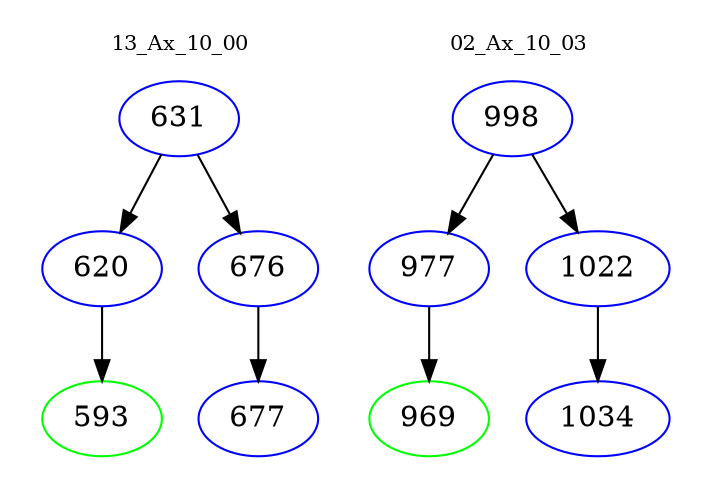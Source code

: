 digraph{
subgraph cluster_0 {
color = white
label = "13_Ax_10_00";
fontsize=10;
T0_631 [label="631", color="blue"]
T0_631 -> T0_620 [color="black"]
T0_620 [label="620", color="blue"]
T0_620 -> T0_593 [color="black"]
T0_593 [label="593", color="green"]
T0_631 -> T0_676 [color="black"]
T0_676 [label="676", color="blue"]
T0_676 -> T0_677 [color="black"]
T0_677 [label="677", color="blue"]
}
subgraph cluster_1 {
color = white
label = "02_Ax_10_03";
fontsize=10;
T1_998 [label="998", color="blue"]
T1_998 -> T1_977 [color="black"]
T1_977 [label="977", color="blue"]
T1_977 -> T1_969 [color="black"]
T1_969 [label="969", color="green"]
T1_998 -> T1_1022 [color="black"]
T1_1022 [label="1022", color="blue"]
T1_1022 -> T1_1034 [color="black"]
T1_1034 [label="1034", color="blue"]
}
}
